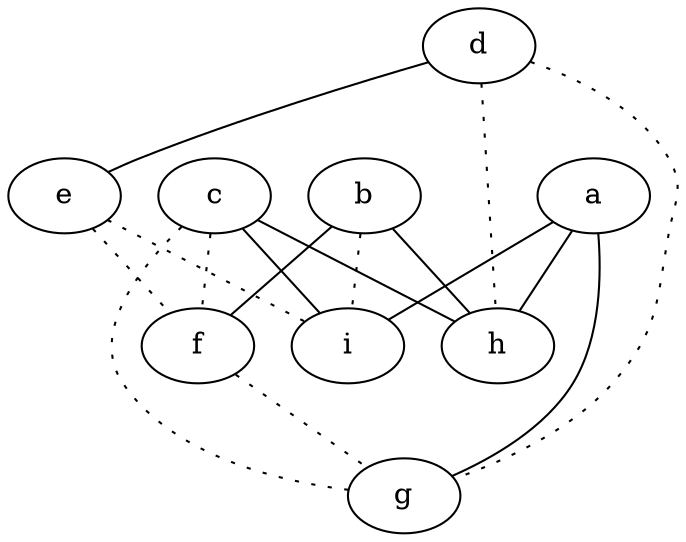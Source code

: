 graph {
a -- g;
a -- h;
a -- i;
b -- f;
b -- h;
b -- i [style=dotted];
c -- f [style=dotted];
c -- g [style=dotted];
c -- h;
c -- i;
d -- e;
d -- g [style=dotted];
d -- h [style=dotted];
e -- f [style=dotted];
e -- i [style=dotted];
f -- g [style=dotted];
}

